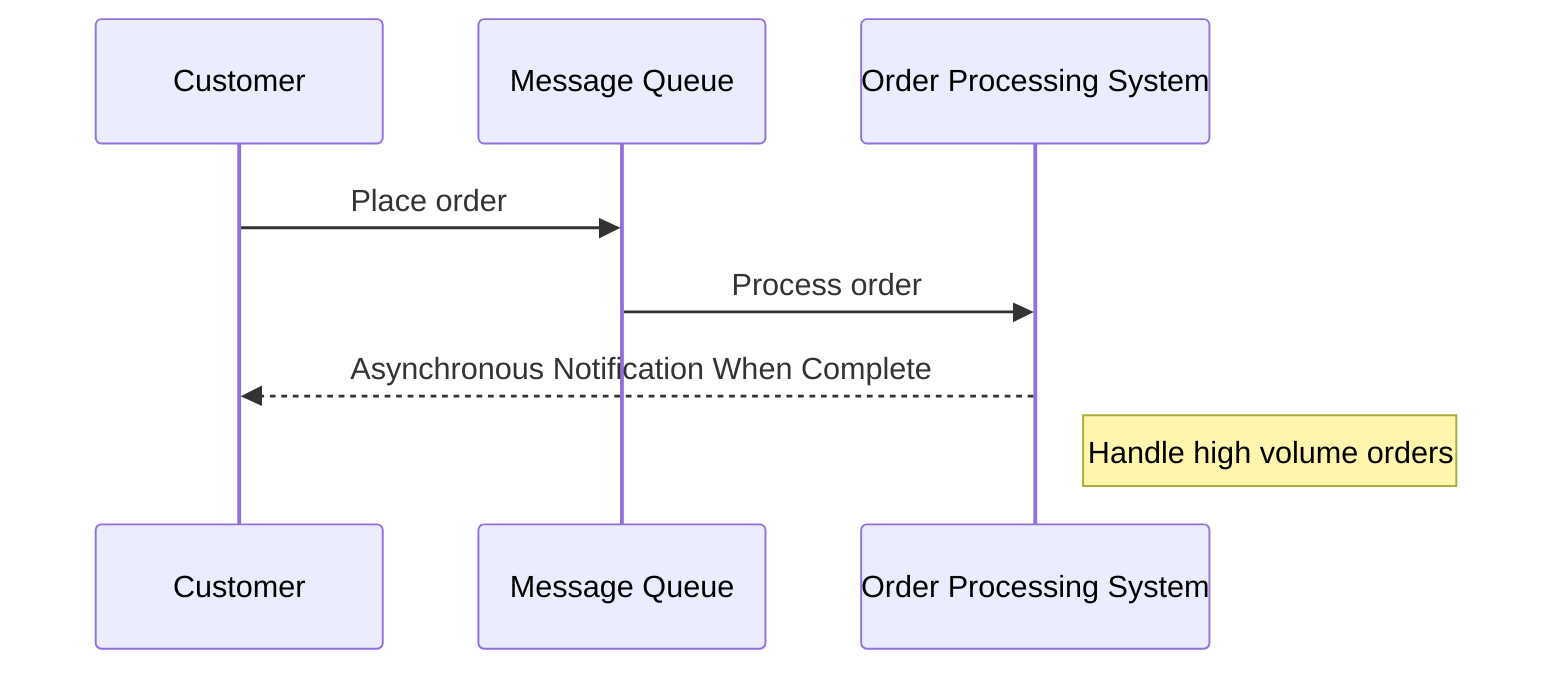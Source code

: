 sequenceDiagram
    participant Customer
    participant Message Queue
    participant Order Processing System
    Customer->>Message Queue: Place order
    Message Queue->>Order Processing System: Process order
    Order Processing System-->>Customer:Asynchronous Notification When Complete
    Note right of Order Processing System: Handle high volume orders